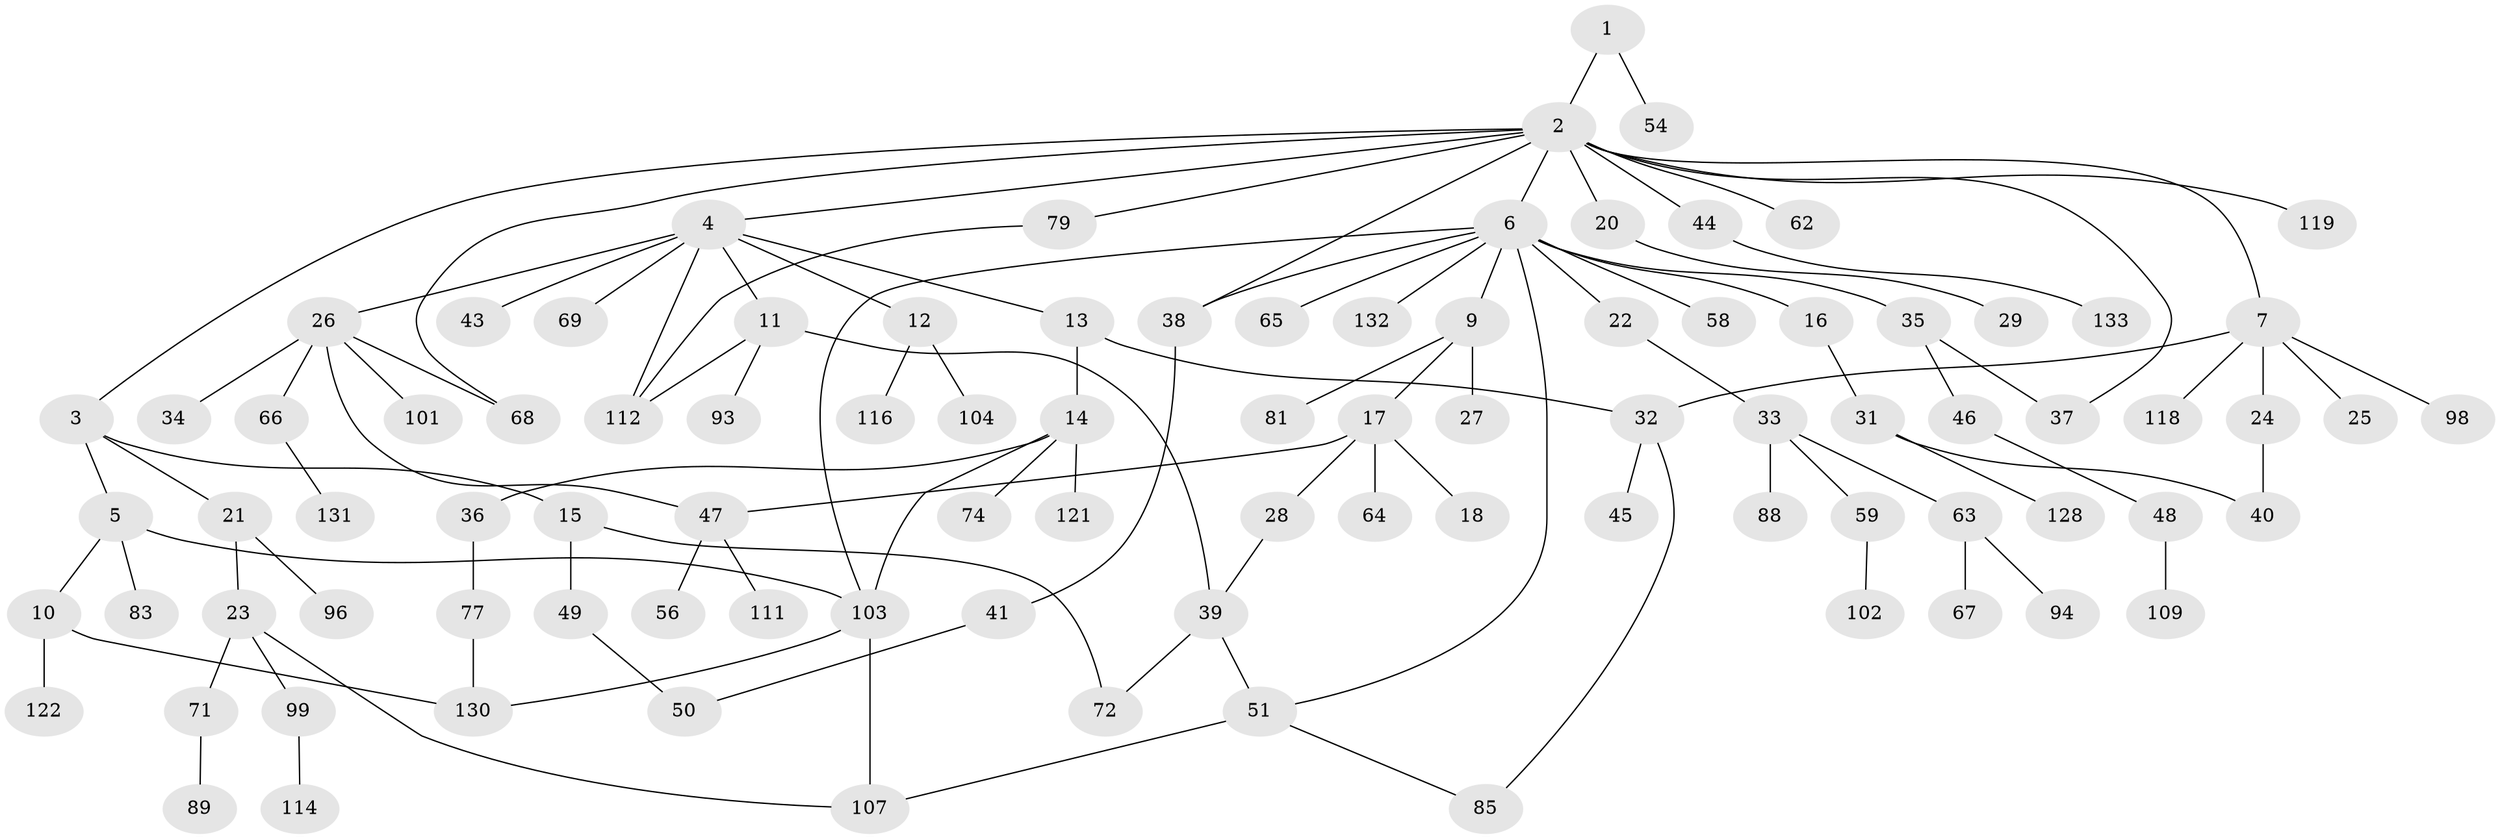 // original degree distribution, {3: 0.19548872180451127, 12: 0.007518796992481203, 5: 0.03759398496240601, 8: 0.007518796992481203, 7: 0.007518796992481203, 6: 0.015037593984962405, 4: 0.08270676691729323, 1: 0.42105263157894735, 2: 0.22556390977443608}
// Generated by graph-tools (version 1.1) at 2025/10/02/27/25 16:10:53]
// undirected, 93 vertices, 111 edges
graph export_dot {
graph [start="1"]
  node [color=gray90,style=filled];
  1 [super="+19"];
  2 [super="+60"];
  3 [super="+95"];
  4 [super="+30"];
  5 [super="+61"];
  6 [super="+8"];
  7 [super="+80"];
  9 [super="+86"];
  10 [super="+90"];
  11 [super="+76"];
  12;
  13;
  14 [super="+57"];
  15 [super="+110"];
  16 [super="+75"];
  17;
  18;
  20;
  21 [super="+53"];
  22;
  23 [super="+92"];
  24;
  25 [super="+78"];
  26;
  27;
  28;
  29 [super="+52"];
  31 [super="+84"];
  32;
  33 [super="+42"];
  34;
  35 [super="+120"];
  36 [super="+108"];
  37;
  38 [super="+82"];
  39 [super="+73"];
  40 [super="+126"];
  41;
  43;
  44;
  45;
  46;
  47 [super="+55"];
  48 [super="+100"];
  49;
  50 [super="+70"];
  51 [super="+123"];
  54 [super="+87"];
  56;
  58;
  59 [super="+129"];
  62;
  63 [super="+117"];
  64;
  65;
  66;
  67;
  68 [super="+106"];
  69;
  71 [super="+91"];
  72 [super="+105"];
  74;
  77;
  79;
  81;
  83 [super="+125"];
  85 [super="+97"];
  88;
  89;
  93 [super="+113"];
  94;
  96;
  98;
  99;
  101;
  102;
  103 [super="+124"];
  104;
  107;
  109;
  111 [super="+115"];
  112 [super="+127"];
  114;
  116;
  118;
  119;
  121;
  122;
  128;
  130;
  131;
  132;
  133;
  1 -- 2;
  1 -- 54;
  2 -- 3;
  2 -- 4;
  2 -- 6;
  2 -- 7;
  2 -- 20;
  2 -- 37;
  2 -- 38;
  2 -- 44;
  2 -- 62;
  2 -- 79;
  2 -- 119;
  2 -- 68;
  3 -- 5;
  3 -- 15;
  3 -- 21;
  4 -- 11;
  4 -- 12;
  4 -- 13;
  4 -- 26;
  4 -- 69;
  4 -- 112;
  4 -- 43;
  5 -- 10;
  5 -- 83;
  5 -- 103;
  6 -- 16;
  6 -- 22;
  6 -- 35;
  6 -- 51;
  6 -- 65;
  6 -- 132;
  6 -- 38;
  6 -- 9;
  6 -- 58;
  6 -- 103;
  7 -- 24;
  7 -- 25;
  7 -- 32;
  7 -- 98;
  7 -- 118;
  9 -- 17;
  9 -- 27;
  9 -- 81;
  10 -- 122;
  10 -- 130;
  11 -- 39;
  11 -- 112;
  11 -- 93;
  12 -- 104;
  12 -- 116;
  13 -- 14;
  13 -- 32;
  14 -- 36;
  14 -- 121;
  14 -- 74;
  14 -- 103;
  15 -- 49;
  15 -- 72;
  16 -- 31;
  17 -- 18;
  17 -- 28;
  17 -- 64;
  17 -- 47;
  20 -- 29;
  21 -- 23;
  21 -- 96;
  22 -- 33;
  23 -- 71;
  23 -- 107;
  23 -- 99;
  24 -- 40;
  26 -- 34;
  26 -- 47;
  26 -- 66;
  26 -- 68;
  26 -- 101;
  28 -- 39;
  31 -- 40;
  31 -- 128;
  32 -- 45;
  32 -- 85;
  33 -- 63;
  33 -- 88;
  33 -- 59;
  35 -- 46;
  35 -- 37;
  36 -- 77;
  38 -- 41;
  39 -- 72;
  39 -- 51;
  41 -- 50;
  44 -- 133;
  46 -- 48;
  47 -- 56;
  47 -- 111;
  48 -- 109;
  49 -- 50;
  51 -- 107;
  51 -- 85;
  59 -- 102;
  63 -- 67;
  63 -- 94;
  66 -- 131;
  71 -- 89;
  77 -- 130;
  79 -- 112;
  99 -- 114;
  103 -- 130;
  103 -- 107;
}
